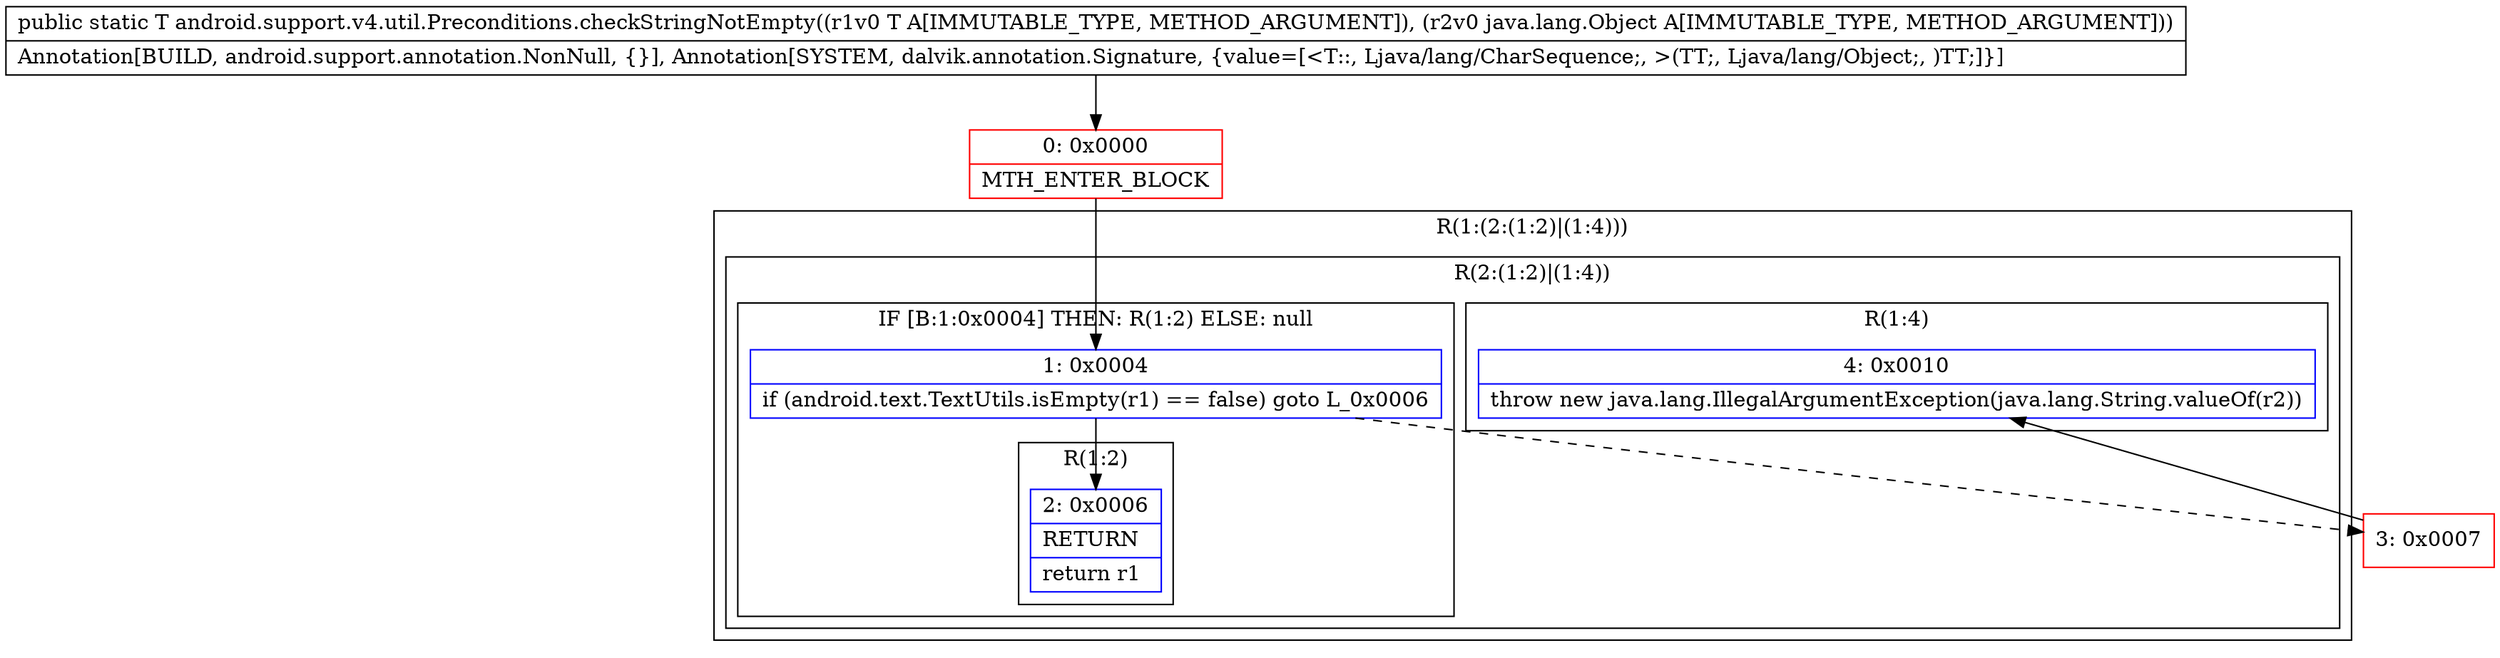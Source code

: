 digraph "CFG forandroid.support.v4.util.Preconditions.checkStringNotEmpty(Ljava\/lang\/CharSequence;Ljava\/lang\/Object;)Ljava\/lang\/CharSequence;" {
subgraph cluster_Region_216517493 {
label = "R(1:(2:(1:2)|(1:4)))";
node [shape=record,color=blue];
subgraph cluster_Region_1353844951 {
label = "R(2:(1:2)|(1:4))";
node [shape=record,color=blue];
subgraph cluster_IfRegion_589867519 {
label = "IF [B:1:0x0004] THEN: R(1:2) ELSE: null";
node [shape=record,color=blue];
Node_1 [shape=record,label="{1\:\ 0x0004|if (android.text.TextUtils.isEmpty(r1) == false) goto L_0x0006\l}"];
subgraph cluster_Region_987402968 {
label = "R(1:2)";
node [shape=record,color=blue];
Node_2 [shape=record,label="{2\:\ 0x0006|RETURN\l|return r1\l}"];
}
}
subgraph cluster_Region_139741845 {
label = "R(1:4)";
node [shape=record,color=blue];
Node_4 [shape=record,label="{4\:\ 0x0010|throw new java.lang.IllegalArgumentException(java.lang.String.valueOf(r2))\l}"];
}
}
}
Node_0 [shape=record,color=red,label="{0\:\ 0x0000|MTH_ENTER_BLOCK\l}"];
Node_3 [shape=record,color=red,label="{3\:\ 0x0007}"];
MethodNode[shape=record,label="{public static T android.support.v4.util.Preconditions.checkStringNotEmpty((r1v0 T A[IMMUTABLE_TYPE, METHOD_ARGUMENT]), (r2v0 java.lang.Object A[IMMUTABLE_TYPE, METHOD_ARGUMENT]))  | Annotation[BUILD, android.support.annotation.NonNull, \{\}], Annotation[SYSTEM, dalvik.annotation.Signature, \{value=[\<T::, Ljava\/lang\/CharSequence;, \>(TT;, Ljava\/lang\/Object;, )TT;]\}]\l}"];
MethodNode -> Node_0;
Node_1 -> Node_2;
Node_1 -> Node_3[style=dashed];
Node_0 -> Node_1;
Node_3 -> Node_4;
}

